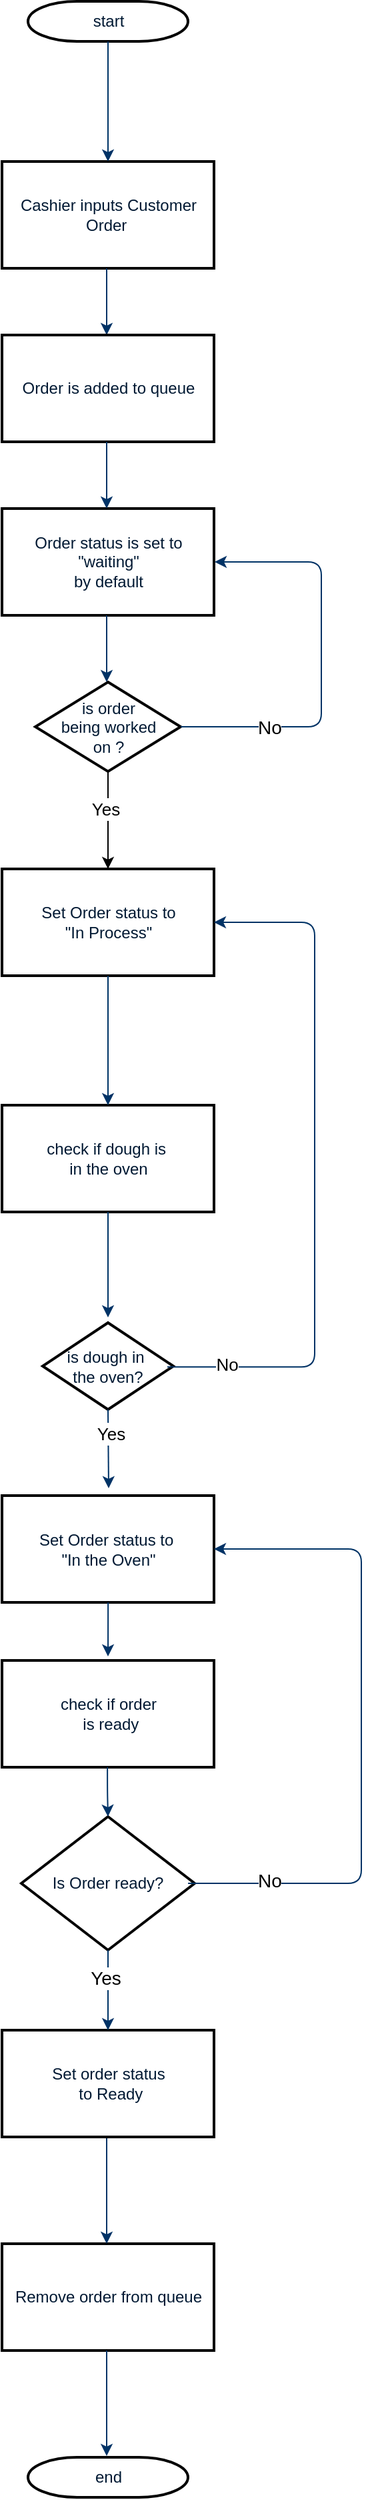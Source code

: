 <mxfile pages="1" version="11.2.8" type="device"><diagram id="6a731a19-8d31-9384-78a2-239565b7b9f0" name="Page-1"><mxGraphModel dx="721" dy="312" grid="1" gridSize="10" guides="1" tooltips="1" connect="1" arrows="1" fold="1" page="1" pageScale="1" pageWidth="1169" pageHeight="827" background="#ffffff" math="0" shadow="0"><root><mxCell id="0"/><mxCell id="1" parent="0"/><mxCell id="2" value="start" style="shape=mxgraph.flowchart.terminator;fillColor=#FFFFFF;strokeColor=#000000;strokeWidth=2;gradientColor=none;gradientDirection=north;fontColor=#001933;fontStyle=0;html=1;" parent="1" vertex="1"><mxGeometry x="540" y="40" width="120" height="30" as="geometry"/></mxCell><mxCell id="3" value="Cashier inputs Customer Order&amp;nbsp;" style="rounded=0;whiteSpace=wrap;html=1;fontFamily=Helvetica;fontSize=12;fontColor=#001933;align=center;strokeColor=#000000;strokeWidth=2;fillColor=#FFFFFF;" parent="1" vertex="1"><mxGeometry x="520.5" y="160" width="159" height="80" as="geometry"/></mxCell><mxCell id="4" value="Set Order status to &lt;br&gt;&quot;In Process&quot;" style="rounded=0;whiteSpace=wrap;html=1;fontFamily=Helvetica;fontSize=12;fontColor=#001933;align=center;strokeColor=#000000;strokeWidth=2;fillColor=#FFFFFF;" parent="1" vertex="1"><mxGeometry x="520.5" y="690" width="159" height="80" as="geometry"/></mxCell><mxCell id="5" value="Order status is set to &quot;waiting&quot;&lt;br&gt;by default" style="rounded=0;whiteSpace=wrap;html=1;fontFamily=Helvetica;fontSize=12;fontColor=#001933;align=center;strokeColor=#000000;strokeWidth=2;fillColor=#FFFFFF;" parent="1" vertex="1"><mxGeometry x="520.5" y="420" width="159" height="80" as="geometry"/></mxCell><mxCell id="6" value="is order &lt;br&gt;being worked &lt;br&gt;on ?" style="shape=mxgraph.flowchart.decision;fillColor=#FFFFFF;strokeColor=#000000;strokeWidth=2;gradientColor=none;gradientDirection=north;fontColor=#001933;fontStyle=0;html=1;" parent="1" vertex="1"><mxGeometry x="545.5" y="550" width="109" height="67" as="geometry"/></mxCell><mxCell id="10" value="" style="edgeStyle=elbowEdgeStyle;elbow=horizontal;exitX=1;exitY=0.5;exitPerimeter=0;fontColor=#001933;fontStyle=1;strokeColor=#003366;strokeWidth=1;html=1;" parent="1" source="6" edge="1"><mxGeometry x="381" y="28.5" width="100" height="100" as="geometry"><mxPoint x="750" y="447" as="sourcePoint"/><mxPoint x="680" y="460" as="targetPoint"/><Array as="points"><mxPoint x="760" y="410"/><mxPoint x="480" y="320"/></Array></mxGeometry></mxCell><mxCell id="EzT_DrxZbMHFvkpgFexq-54" value="No" style="text;html=1;resizable=0;points=[];align=center;verticalAlign=middle;labelBackgroundColor=#ffffff;fontSize=14;" vertex="1" connectable="0" parent="10"><mxGeometry relative="1" as="geometry"><mxPoint x="-39" y="49" as="offset"/></mxGeometry></mxCell><mxCell id="13" value="check if dough is&amp;nbsp;&lt;br&gt;in the oven" style="rounded=0;whiteSpace=wrap;html=1;fontFamily=Helvetica;fontSize=12;fontColor=#001933;align=center;strokeColor=#000000;strokeWidth=2;fillColor=#FFFFFF;" parent="1" vertex="1"><mxGeometry x="520.5" y="867" width="159" height="80" as="geometry"/></mxCell><mxCell id="17" value="" style="edgeStyle=elbowEdgeStyle;elbow=horizontal;fontColor=#001933;fontStyle=1;strokeColor=#003366;strokeWidth=1;html=1;" parent="1" source="4" target="13" edge="1"><mxGeometry y="40" width="100" height="100" as="geometry"><mxPoint y="140" as="sourcePoint"/><mxPoint x="100" y="40" as="targetPoint"/></mxGeometry></mxCell><mxCell id="25" value="" style="edgeStyle=elbowEdgeStyle;elbow=horizontal;exitX=0.5;exitY=0.9;exitPerimeter=0;fontColor=#001933;fontStyle=1;strokeColor=#003366;strokeWidth=1;html=1;" parent="1" edge="1"><mxGeometry x="280" y="-54" width="100" height="100" as="geometry"><mxPoint x="600" y="947" as="sourcePoint"/><mxPoint x="600" y="1026" as="targetPoint"/></mxGeometry></mxCell><mxCell id="28" value="Is Order ready?" style="rhombus;whiteSpace=wrap;html=1;fontFamily=Helvetica;fontSize=12;fontColor=#001933;align=center;strokeColor=#000000;strokeWidth=2;fillColor=#FFFFFF;" parent="1" vertex="1"><mxGeometry x="535" y="1400" width="130" height="100" as="geometry"/></mxCell><mxCell id="34" value="Set order status&lt;br&gt;&amp;nbsp;to Ready" style="rounded=0;whiteSpace=wrap;html=1;fontFamily=Helvetica;fontSize=12;fontColor=#001933;align=center;strokeColor=#000000;strokeWidth=2;fillColor=#FFFFFF;" parent="1" vertex="1"><mxGeometry x="520.5" y="1560" width="159" height="80" as="geometry"/></mxCell><mxCell id="35" value="" style="edgeStyle=elbowEdgeStyle;elbow=vertical;exitX=0.5;exitY=1;exitPerimeter=0;fontColor=#001933;fontStyle=1;strokeColor=#003366;strokeWidth=1;html=1;entryX=0.5;entryY=0;entryDx=0;entryDy=0;" parent="1" source="28" target="34" edge="1"><mxGeometry y="40" width="100" height="100" as="geometry"><mxPoint y="140" as="sourcePoint"/><mxPoint x="320" y="1450" as="targetPoint"/></mxGeometry></mxCell><mxCell id="EzT_DrxZbMHFvkpgFexq-51" value="Yes" style="text;html=1;resizable=0;points=[];align=center;verticalAlign=middle;labelBackgroundColor=#ffffff;fontSize=14;" vertex="1" connectable="0" parent="35"><mxGeometry relative="1" as="geometry"><mxPoint x="-2" y="-9" as="offset"/></mxGeometry></mxCell><mxCell id="38" value="Remove order from queue" style="rounded=0;whiteSpace=wrap;html=1;fontFamily=Helvetica;fontSize=12;fontColor=#001933;align=center;strokeColor=#000000;strokeWidth=2;fillColor=#FFFFFF;" parent="1" vertex="1"><mxGeometry x="520.5" y="1720" width="159" height="80" as="geometry"/></mxCell><mxCell id="40" value="end" style="shape=mxgraph.flowchart.terminator;fillColor=#FFFFFF;strokeColor=#000000;strokeWidth=2;gradientColor=none;gradientDirection=north;fontColor=#001933;fontStyle=0;html=1;" parent="1" vertex="1"><mxGeometry x="540" y="1880" width="120" height="30" as="geometry"/></mxCell><mxCell id="n3GRMZ9CeWel3BheVriH-55" value="is dough in&amp;nbsp;&lt;br&gt;the oven?" style="rhombus;whiteSpace=wrap;html=1;fontFamily=Helvetica;fontSize=12;fontColor=#001933;align=center;strokeColor=#000000;strokeWidth=2;fillColor=#FFFFFF;" parent="1" vertex="1"><mxGeometry x="551" y="1030" width="98" height="65" as="geometry"/></mxCell><mxCell id="n3GRMZ9CeWel3BheVriH-58" value="Set Order status to&amp;nbsp;&lt;br&gt;&quot;In the Oven&quot;" style="rounded=0;whiteSpace=wrap;html=1;fontFamily=Helvetica;fontSize=12;fontColor=#001933;align=center;strokeColor=#000000;strokeWidth=2;fillColor=#FFFFFF;" parent="1" vertex="1"><mxGeometry x="520.5" y="1159.5" width="159" height="80" as="geometry"/></mxCell><mxCell id="n3GRMZ9CeWel3BheVriH-62" value="check if order&lt;br&gt;&amp;nbsp;is ready" style="rounded=0;whiteSpace=wrap;html=1;fontFamily=Helvetica;fontSize=12;fontColor=#001933;align=center;strokeColor=#000000;strokeWidth=2;fillColor=#FFFFFF;" parent="1" vertex="1"><mxGeometry x="520.5" y="1283" width="159" height="80" as="geometry"/></mxCell><mxCell id="n3GRMZ9CeWel3BheVriH-75" value="" style="edgeStyle=elbowEdgeStyle;elbow=horizontal;exitX=0.5;exitY=0.9;exitPerimeter=0;fontColor=#001933;fontStyle=1;strokeColor=#003366;strokeWidth=1;html=1;" parent="1" edge="1"><mxGeometry x="279" y="640" width="100" height="100" as="geometry"><mxPoint x="599" y="1641" as="sourcePoint"/><mxPoint x="599" y="1720" as="targetPoint"/><Array as="points"/></mxGeometry></mxCell><mxCell id="n3GRMZ9CeWel3BheVriH-76" value="" style="edgeStyle=elbowEdgeStyle;elbow=horizontal;fontColor=#001933;fontStyle=1;strokeColor=#003366;strokeWidth=1;html=1;" parent="1" edge="1"><mxGeometry x="279" y="799" width="100" height="100" as="geometry"><mxPoint x="599" y="1800" as="sourcePoint"/><mxPoint x="599" y="1879" as="targetPoint"/><Array as="points"/></mxGeometry></mxCell><mxCell id="-1MdIok208MWo8s7AU34-60" style="entryX=0.5;entryY=0;entryPerimeter=0;fontColor=#001933;fontStyle=1;strokeColor=#003366;strokeWidth=1;html=1;" parent="1" edge="1"><mxGeometry relative="1" as="geometry"><mxPoint x="600" y="70" as="sourcePoint"/><mxPoint x="600" y="160" as="targetPoint"/></mxGeometry></mxCell><mxCell id="-1MdIok208MWo8s7AU34-61" style="entryX=0.5;entryY=0;entryPerimeter=0;fontColor=#001933;fontStyle=1;strokeColor=#003366;strokeWidth=1;html=1;" parent="1" edge="1"><mxGeometry relative="1" as="geometry"><mxPoint x="599" y="240" as="sourcePoint"/><mxPoint x="599" y="290" as="targetPoint"/></mxGeometry></mxCell><mxCell id="-1MdIok208MWo8s7AU34-64" value="" style="edgeStyle=elbowEdgeStyle;elbow=horizontal;exitX=0.5;exitY=0.9;exitPerimeter=0;fontColor=#001933;fontStyle=1;strokeColor=#003366;strokeWidth=1;html=1;" parent="1" edge="1"><mxGeometry x="280" y="94" width="100" height="100" as="geometry"><mxPoint x="600" y="1095.0" as="sourcePoint"/><mxPoint x="600.5" y="1154" as="targetPoint"/></mxGeometry></mxCell><mxCell id="EzT_DrxZbMHFvkpgFexq-53" value="&lt;font style=&quot;font-size: 13px&quot;&gt;Yes&lt;/font&gt;" style="text;html=1;resizable=0;points=[];align=center;verticalAlign=middle;labelBackgroundColor=#ffffff;fontSize=14;" vertex="1" connectable="0" parent="-1MdIok208MWo8s7AU34-64"><mxGeometry relative="1" as="geometry"><mxPoint x="1" y="-12" as="offset"/></mxGeometry></mxCell><mxCell id="-1MdIok208MWo8s7AU34-66" value="Order is added to queue" style="rounded=0;whiteSpace=wrap;html=1;fontFamily=Helvetica;fontSize=12;fontColor=#001933;align=center;strokeColor=#000000;strokeWidth=2;fillColor=#FFFFFF;" parent="1" vertex="1"><mxGeometry x="520.5" y="290" width="159" height="80" as="geometry"/></mxCell><mxCell id="-1MdIok208MWo8s7AU34-68" style="entryX=0.5;entryY=0;entryPerimeter=0;fontColor=#001933;fontStyle=1;strokeColor=#003366;strokeWidth=1;html=1;" parent="1" edge="1"><mxGeometry relative="1" as="geometry"><mxPoint x="599" y="370" as="sourcePoint"/><mxPoint x="599" y="420" as="targetPoint"/></mxGeometry></mxCell><mxCell id="-1MdIok208MWo8s7AU34-70" style="entryX=0.5;entryY=0;entryPerimeter=0;fontColor=#001933;fontStyle=1;strokeColor=#003366;strokeWidth=1;html=1;" parent="1" edge="1"><mxGeometry relative="1" as="geometry"><mxPoint x="599" y="500" as="sourcePoint"/><mxPoint x="599" y="550" as="targetPoint"/></mxGeometry></mxCell><mxCell id="-1MdIok208MWo8s7AU34-78" value="" style="edgeStyle=elbowEdgeStyle;elbow=horizontal;exitX=1;exitY=0.5;exitPerimeter=0;fontColor=#001933;fontStyle=1;strokeColor=#003366;strokeWidth=1;html=1;entryX=1;entryY=0.5;entryDx=0;entryDy=0;" parent="1" target="4" edge="1"><mxGeometry x="376" y="512.853" width="100" height="100" as="geometry"><mxPoint x="644.471" y="1063.118" as="sourcePoint"/><mxPoint x="675" y="944.353" as="targetPoint"/><Array as="points"><mxPoint x="755" y="894.353"/><mxPoint x="475" y="804.353"/></Array></mxGeometry></mxCell><mxCell id="EzT_DrxZbMHFvkpgFexq-52" value="&lt;font style=&quot;font-size: 13px&quot;&gt;No&lt;/font&gt;" style="text;html=1;resizable=0;points=[];align=center;verticalAlign=middle;labelBackgroundColor=#ffffff;fontSize=14;" vertex="1" connectable="0" parent="-1MdIok208MWo8s7AU34-78"><mxGeometry relative="1" as="geometry"><mxPoint x="-66" y="147" as="offset"/></mxGeometry></mxCell><mxCell id="-1MdIok208MWo8s7AU34-79" value="" style="edgeStyle=elbowEdgeStyle;elbow=horizontal;fontColor=#001933;fontStyle=1;strokeColor=#003366;strokeWidth=1;html=1;entryX=1;entryY=0.5;entryDx=0;entryDy=0;exitX=0.962;exitY=0.5;exitDx=0;exitDy=0;exitPerimeter=0;" parent="1" source="28" target="n3GRMZ9CeWel3BheVriH-58" edge="1"><mxGeometry x="411" y="768" width="100" height="100" as="geometry"><mxPoint x="670" y="1450" as="sourcePoint"/><mxPoint x="710" y="1199.5" as="targetPoint"/><Array as="points"><mxPoint x="790" y="1149.5"/><mxPoint x="510" y="1059.5"/></Array></mxGeometry></mxCell><mxCell id="EzT_DrxZbMHFvkpgFexq-50" value="No" style="text;html=1;resizable=0;points=[];align=center;verticalAlign=middle;labelBackgroundColor=#ffffff;fontSize=14;" vertex="1" connectable="0" parent="-1MdIok208MWo8s7AU34-79"><mxGeometry relative="1" as="geometry"><mxPoint x="-69" y="113" as="offset"/></mxGeometry></mxCell><mxCell id="-1MdIok208MWo8s7AU34-80" value="" style="edgeStyle=elbowEdgeStyle;elbow=vertical;exitX=0.5;exitY=1;exitPerimeter=0;fontColor=#001933;fontStyle=1;strokeColor=#003366;strokeWidth=1;html=1;" parent="1" edge="1"><mxGeometry x="-0.5" y="-97" width="100" height="100" as="geometry"><mxPoint x="599.559" y="1362.941" as="sourcePoint"/><mxPoint x="600" y="1400" as="targetPoint"/></mxGeometry></mxCell><mxCell id="-1MdIok208MWo8s7AU34-81" value="" style="edgeStyle=elbowEdgeStyle;elbow=vertical;exitX=0.5;exitY=1;exitPerimeter=0;fontColor=#001933;fontStyle=1;strokeColor=#003366;strokeWidth=1;html=1;" parent="1" edge="1"><mxGeometry y="-220.5" width="100" height="100" as="geometry"><mxPoint x="600.059" y="1239.441" as="sourcePoint"/><mxPoint x="600" y="1280" as="targetPoint"/></mxGeometry></mxCell><mxCell id="EzT_DrxZbMHFvkpgFexq-56" value="" style="endArrow=classic;html=1;fontSize=14;entryX=0.5;entryY=0;entryDx=0;entryDy=0;" edge="1" parent="1" source="6" target="4"><mxGeometry width="50" height="50" relative="1" as="geometry"><mxPoint x="600" y="667" as="sourcePoint"/><mxPoint x="600" y="687.711" as="targetPoint"/></mxGeometry></mxCell><mxCell id="EzT_DrxZbMHFvkpgFexq-57" value="&lt;font style=&quot;font-size: 13px&quot;&gt;Yes&lt;/font&gt;" style="text;html=1;resizable=0;points=[];align=center;verticalAlign=middle;labelBackgroundColor=#ffffff;fontSize=14;" vertex="1" connectable="0" parent="EzT_DrxZbMHFvkpgFexq-56"><mxGeometry x="-0.253" y="-2" relative="1" as="geometry"><mxPoint as="offset"/></mxGeometry></mxCell></root></mxGraphModel></diagram></mxfile>